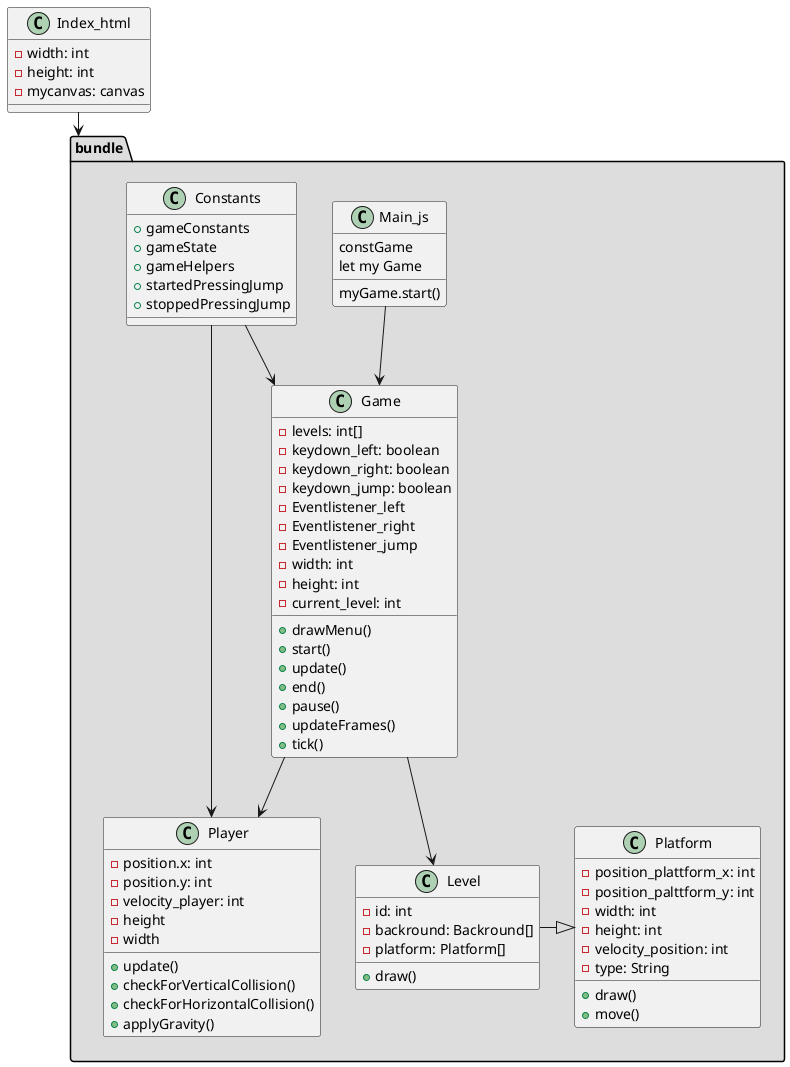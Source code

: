 @startuml

class Index_html {
  - width: int
  - height: int
  - mycanvas: canvas
}



package "bundle" #DDDDDD{

class Main_js {
  constGame
  let my Game
  myGame.start()          
}


class Game {
  - levels: int[]
  - keydown_left: boolean
  - keydown_right: boolean
  - keydown_jump: boolean
  - Eventlistener_left
  - Eventlistener_right
  - Eventlistener_jump
  - width: int
  - height: int
  - current_level: int 
  + drawMenu()
  + start()
  + update()
  + end()
  + pause()
  + updateFrames()
  + tick()

}

class Level {
  - id: int
  - backround: Backround[]
  - platform: Platform[]
  + draw()
}

class Player {
  - position.x: int
  - position.y: int
  - velocity_player: int
  - height
  - width
  + update()
  + checkForVerticalCollision()
  + checkForHorizontalCollision()
  + applyGravity()
}


class Platform {
  - position_plattform_x: int
  - position_palttform_y: int
  - width: int
  - height: int
  - velocity_position: int
  - type: String
  + draw()
  + move()
}

class Constants {
  + gameConstants
  + gameState
  + gameHelpers
  + startedPressingJump
  + stoppedPressingJump
}



Game --> Level
Game --> Player
Level -|> Platform
Main_js --> Game
Constants -->Game
Constants --> Player
}
Index_html -->bundle
@enduml